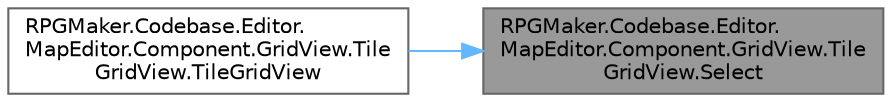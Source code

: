 digraph "RPGMaker.Codebase.Editor.MapEditor.Component.GridView.TileGridView.Select"
{
 // LATEX_PDF_SIZE
  bgcolor="transparent";
  edge [fontname=Helvetica,fontsize=10,labelfontname=Helvetica,labelfontsize=10];
  node [fontname=Helvetica,fontsize=10,shape=box,height=0.2,width=0.4];
  rankdir="RL";
  Node1 [id="Node000001",label="RPGMaker.Codebase.Editor.\lMapEditor.Component.GridView.Tile\lGridView.Select",height=0.2,width=0.4,color="gray40", fillcolor="grey60", style="filled", fontcolor="black",tooltip=" "];
  Node1 -> Node2 [id="edge1_Node000001_Node000002",dir="back",color="steelblue1",style="solid",tooltip=" "];
  Node2 [id="Node000002",label="RPGMaker.Codebase.Editor.\lMapEditor.Component.GridView.Tile\lGridView.TileGridView",height=0.2,width=0.4,color="grey40", fillcolor="white", style="filled",URL="$d5/d95/class_r_p_g_maker_1_1_codebase_1_1_editor_1_1_map_editor_1_1_component_1_1_grid_view_1_1_tile_grid_view.html#a1911d9d66a46ce45e36801773b9c246a",tooltip="コンストラクタ"];
}
